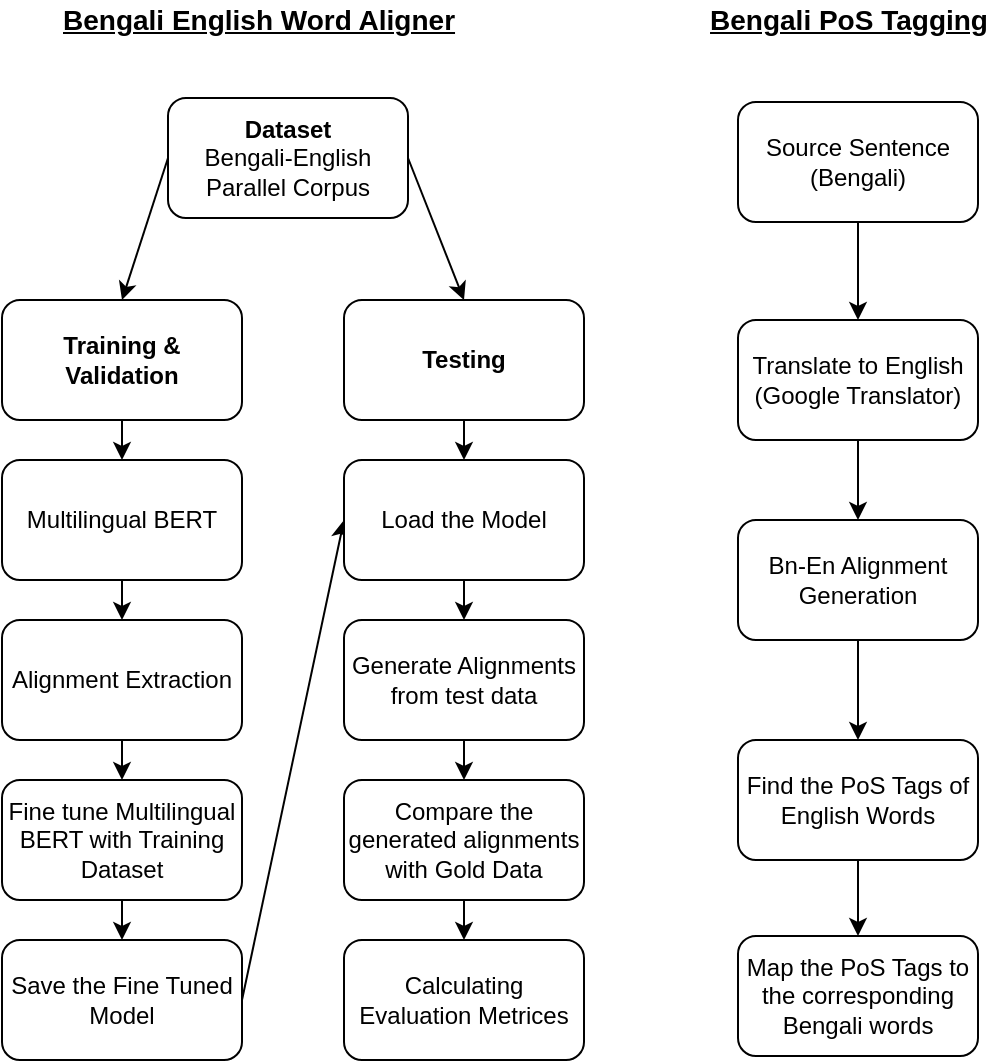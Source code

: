<mxfile>
    <diagram id="0ZHHjKlD32xarPCazKQn" name="Page-1">
        <mxGraphModel dx="820" dy="478" grid="1" gridSize="10" guides="1" tooltips="1" connect="1" arrows="1" fold="1" page="1" pageScale="1" pageWidth="850" pageHeight="1100" math="0" shadow="0">
            <root>
                <mxCell id="0"/>
                <mxCell id="1" parent="0"/>
                <mxCell id="23" style="edgeStyle=none;html=1;exitX=1;exitY=0.5;exitDx=0;exitDy=0;entryX=0.5;entryY=0;entryDx=0;entryDy=0;" edge="1" parent="1" source="7" target="19">
                    <mxGeometry relative="1" as="geometry"/>
                </mxCell>
                <mxCell id="24" style="edgeStyle=none;html=1;exitX=0;exitY=0.5;exitDx=0;exitDy=0;entryX=0.5;entryY=0;entryDx=0;entryDy=0;" edge="1" parent="1" source="7" target="17">
                    <mxGeometry relative="1" as="geometry"/>
                </mxCell>
                <mxCell id="7" value="&lt;b&gt;Dataset&lt;/b&gt;&lt;br&gt;Bengali-English Parallel Corpus" style="rounded=1;whiteSpace=wrap;html=1;" vertex="1" parent="1">
                    <mxGeometry x="365" y="179" width="120" height="60" as="geometry"/>
                </mxCell>
                <mxCell id="30" style="edgeStyle=none;html=1;exitX=0.5;exitY=1;exitDx=0;exitDy=0;entryX=0.5;entryY=0;entryDx=0;entryDy=0;" edge="1" parent="1" source="9" target="10">
                    <mxGeometry relative="1" as="geometry"/>
                </mxCell>
                <mxCell id="9" value="&lt;span&gt;Multilingual BERT&lt;/span&gt;" style="rounded=1;whiteSpace=wrap;html=1;" vertex="1" parent="1">
                    <mxGeometry x="282" y="360" width="120" height="60" as="geometry"/>
                </mxCell>
                <mxCell id="31" style="edgeStyle=none;html=1;exitX=0.5;exitY=1;exitDx=0;exitDy=0;entryX=0.5;entryY=0;entryDx=0;entryDy=0;" edge="1" parent="1" source="10" target="11">
                    <mxGeometry relative="1" as="geometry"/>
                </mxCell>
                <mxCell id="10" value="Alignment Extraction" style="rounded=1;whiteSpace=wrap;html=1;" vertex="1" parent="1">
                    <mxGeometry x="282" y="440" width="120" height="60" as="geometry"/>
                </mxCell>
                <mxCell id="32" style="edgeStyle=none;html=1;exitX=0.5;exitY=1;exitDx=0;exitDy=0;entryX=0.5;entryY=0;entryDx=0;entryDy=0;" edge="1" parent="1" source="11" target="12">
                    <mxGeometry relative="1" as="geometry"/>
                </mxCell>
                <mxCell id="11" value="Fine tune Multilingual BERT with Training Dataset" style="rounded=1;whiteSpace=wrap;html=1;" vertex="1" parent="1">
                    <mxGeometry x="282" y="520" width="120" height="60" as="geometry"/>
                </mxCell>
                <mxCell id="27" style="edgeStyle=none;html=1;exitX=1;exitY=0.5;exitDx=0;exitDy=0;entryX=0;entryY=0.5;entryDx=0;entryDy=0;" edge="1" parent="1" source="12" target="13">
                    <mxGeometry relative="1" as="geometry"/>
                </mxCell>
                <mxCell id="12" value="Save the Fine Tuned Model" style="rounded=1;whiteSpace=wrap;html=1;" vertex="1" parent="1">
                    <mxGeometry x="282" y="600" width="120" height="60" as="geometry"/>
                </mxCell>
                <mxCell id="33" style="edgeStyle=none;html=1;exitX=0.5;exitY=1;exitDx=0;exitDy=0;entryX=0.5;entryY=0;entryDx=0;entryDy=0;" edge="1" parent="1" source="13" target="25">
                    <mxGeometry relative="1" as="geometry"/>
                </mxCell>
                <mxCell id="13" value="Load the Model" style="rounded=1;whiteSpace=wrap;html=1;" vertex="1" parent="1">
                    <mxGeometry x="453" y="360" width="120" height="60" as="geometry"/>
                </mxCell>
                <mxCell id="29" style="edgeStyle=none;html=1;exitX=0.5;exitY=1;exitDx=0;exitDy=0;entryX=0.5;entryY=0;entryDx=0;entryDy=0;" edge="1" parent="1" source="17" target="9">
                    <mxGeometry relative="1" as="geometry"/>
                </mxCell>
                <mxCell id="17" value="&lt;b&gt;Training &amp;amp; Validation&lt;/b&gt;" style="rounded=1;whiteSpace=wrap;html=1;" vertex="1" parent="1">
                    <mxGeometry x="282" y="280" width="120" height="60" as="geometry"/>
                </mxCell>
                <mxCell id="46" style="edgeStyle=none;html=1;exitX=0.5;exitY=1;exitDx=0;exitDy=0;entryX=0.5;entryY=0;entryDx=0;entryDy=0;" edge="1" parent="1" source="19" target="13">
                    <mxGeometry relative="1" as="geometry"/>
                </mxCell>
                <mxCell id="19" value="&lt;b&gt;Testing&lt;br&gt;&lt;/b&gt;" style="rounded=1;whiteSpace=wrap;html=1;" vertex="1" parent="1">
                    <mxGeometry x="453" y="280" width="120" height="60" as="geometry"/>
                </mxCell>
                <mxCell id="34" style="edgeStyle=none;html=1;exitX=0.5;exitY=1;exitDx=0;exitDy=0;entryX=0.5;entryY=0;entryDx=0;entryDy=0;" edge="1" parent="1" source="25" target="26">
                    <mxGeometry relative="1" as="geometry"/>
                </mxCell>
                <mxCell id="25" value="Generate Alignments from test data" style="rounded=1;whiteSpace=wrap;html=1;" vertex="1" parent="1">
                    <mxGeometry x="453" y="440" width="120" height="60" as="geometry"/>
                </mxCell>
                <mxCell id="35" style="edgeStyle=none;html=1;exitX=0.5;exitY=1;exitDx=0;exitDy=0;entryX=0.5;entryY=0;entryDx=0;entryDy=0;" edge="1" parent="1" source="26" target="28">
                    <mxGeometry relative="1" as="geometry"/>
                </mxCell>
                <mxCell id="26" value="Compare the generated alignments with Gold Data" style="rounded=1;whiteSpace=wrap;html=1;" vertex="1" parent="1">
                    <mxGeometry x="453" y="520" width="120" height="60" as="geometry"/>
                </mxCell>
                <mxCell id="28" value="Calculating Evaluation Metrices" style="rounded=1;whiteSpace=wrap;html=1;" vertex="1" parent="1">
                    <mxGeometry x="453" y="600" width="120" height="60" as="geometry"/>
                </mxCell>
                <mxCell id="36" value="&lt;b&gt;&lt;font style=&quot;font-size: 14px&quot;&gt;&lt;u&gt;Bengali English Word Aligner&lt;/u&gt;&lt;/font&gt;&lt;/b&gt;" style="text;html=1;align=center;verticalAlign=middle;resizable=0;points=[];autosize=1;strokeColor=none;fillColor=none;" vertex="1" parent="1">
                    <mxGeometry x="305" y="130" width="210" height="20" as="geometry"/>
                </mxCell>
                <mxCell id="37" value="&lt;b&gt;&lt;font style=&quot;font-size: 14px&quot;&gt;&lt;u&gt;Bengali PoS Tagging&lt;/u&gt;&lt;/font&gt;&lt;/b&gt;" style="text;html=1;align=center;verticalAlign=middle;resizable=0;points=[];autosize=1;strokeColor=none;fillColor=none;" vertex="1" parent="1">
                    <mxGeometry x="630" y="130" width="150" height="20" as="geometry"/>
                </mxCell>
                <mxCell id="38" style="edgeStyle=none;html=1;exitX=0.5;exitY=1;exitDx=0;exitDy=0;entryX=0.5;entryY=0;entryDx=0;entryDy=0;" edge="1" parent="1" source="39" target="42">
                    <mxGeometry relative="1" as="geometry"/>
                </mxCell>
                <mxCell id="39" value="Translate to English (Google Translator)" style="rounded=1;whiteSpace=wrap;html=1;" vertex="1" parent="1">
                    <mxGeometry x="650" y="290" width="120" height="60" as="geometry"/>
                </mxCell>
                <mxCell id="47" style="edgeStyle=none;html=1;exitX=0.5;exitY=1;exitDx=0;exitDy=0;entryX=0.5;entryY=0;entryDx=0;entryDy=0;" edge="1" parent="1" source="40" target="39">
                    <mxGeometry relative="1" as="geometry"/>
                </mxCell>
                <mxCell id="40" value="Source Sentence (Bengali)" style="rounded=1;whiteSpace=wrap;html=1;" vertex="1" parent="1">
                    <mxGeometry x="650" y="181" width="120" height="60" as="geometry"/>
                </mxCell>
                <mxCell id="41" style="edgeStyle=none;html=1;exitX=0.5;exitY=1;exitDx=0;exitDy=0;entryX=0.5;entryY=0;entryDx=0;entryDy=0;" edge="1" parent="1" source="42" target="44">
                    <mxGeometry relative="1" as="geometry"/>
                </mxCell>
                <mxCell id="42" value="Bn-En Alignment Generation" style="rounded=1;whiteSpace=wrap;html=1;" vertex="1" parent="1">
                    <mxGeometry x="650" y="390" width="120" height="60" as="geometry"/>
                </mxCell>
                <mxCell id="43" style="edgeStyle=none;html=1;exitX=0.5;exitY=1;exitDx=0;exitDy=0;entryX=0.5;entryY=0;entryDx=0;entryDy=0;" edge="1" parent="1" source="44" target="45">
                    <mxGeometry relative="1" as="geometry"/>
                </mxCell>
                <mxCell id="44" value="Find the PoS Tags of English Words" style="rounded=1;whiteSpace=wrap;html=1;" vertex="1" parent="1">
                    <mxGeometry x="650" y="500" width="120" height="60" as="geometry"/>
                </mxCell>
                <mxCell id="45" value="Map the PoS Tags to the corresponding Bengali words" style="rounded=1;whiteSpace=wrap;html=1;" vertex="1" parent="1">
                    <mxGeometry x="650" y="598" width="120" height="60" as="geometry"/>
                </mxCell>
            </root>
        </mxGraphModel>
    </diagram>
</mxfile>